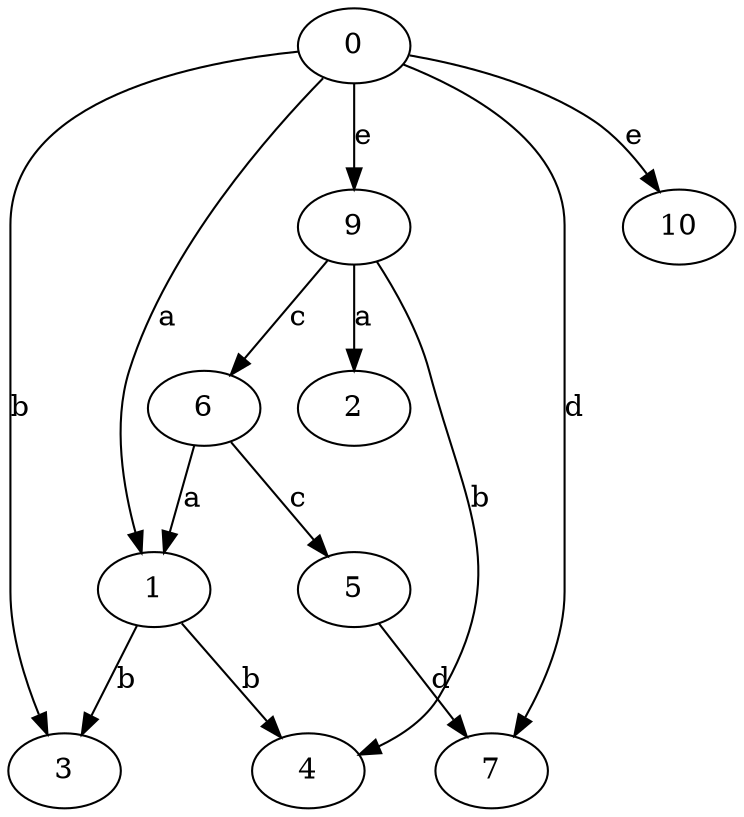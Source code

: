 strict digraph  {
1;
2;
3;
4;
5;
6;
7;
0;
9;
10;
1 -> 3  [label=b];
1 -> 4  [label=b];
5 -> 7  [label=d];
6 -> 1  [label=a];
6 -> 5  [label=c];
0 -> 1  [label=a];
0 -> 3  [label=b];
0 -> 7  [label=d];
0 -> 9  [label=e];
0 -> 10  [label=e];
9 -> 2  [label=a];
9 -> 4  [label=b];
9 -> 6  [label=c];
}
